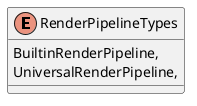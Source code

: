 @startuml
enum RenderPipelineTypes {
    BuiltinRenderPipeline,
    UniversalRenderPipeline,
}
@enduml
